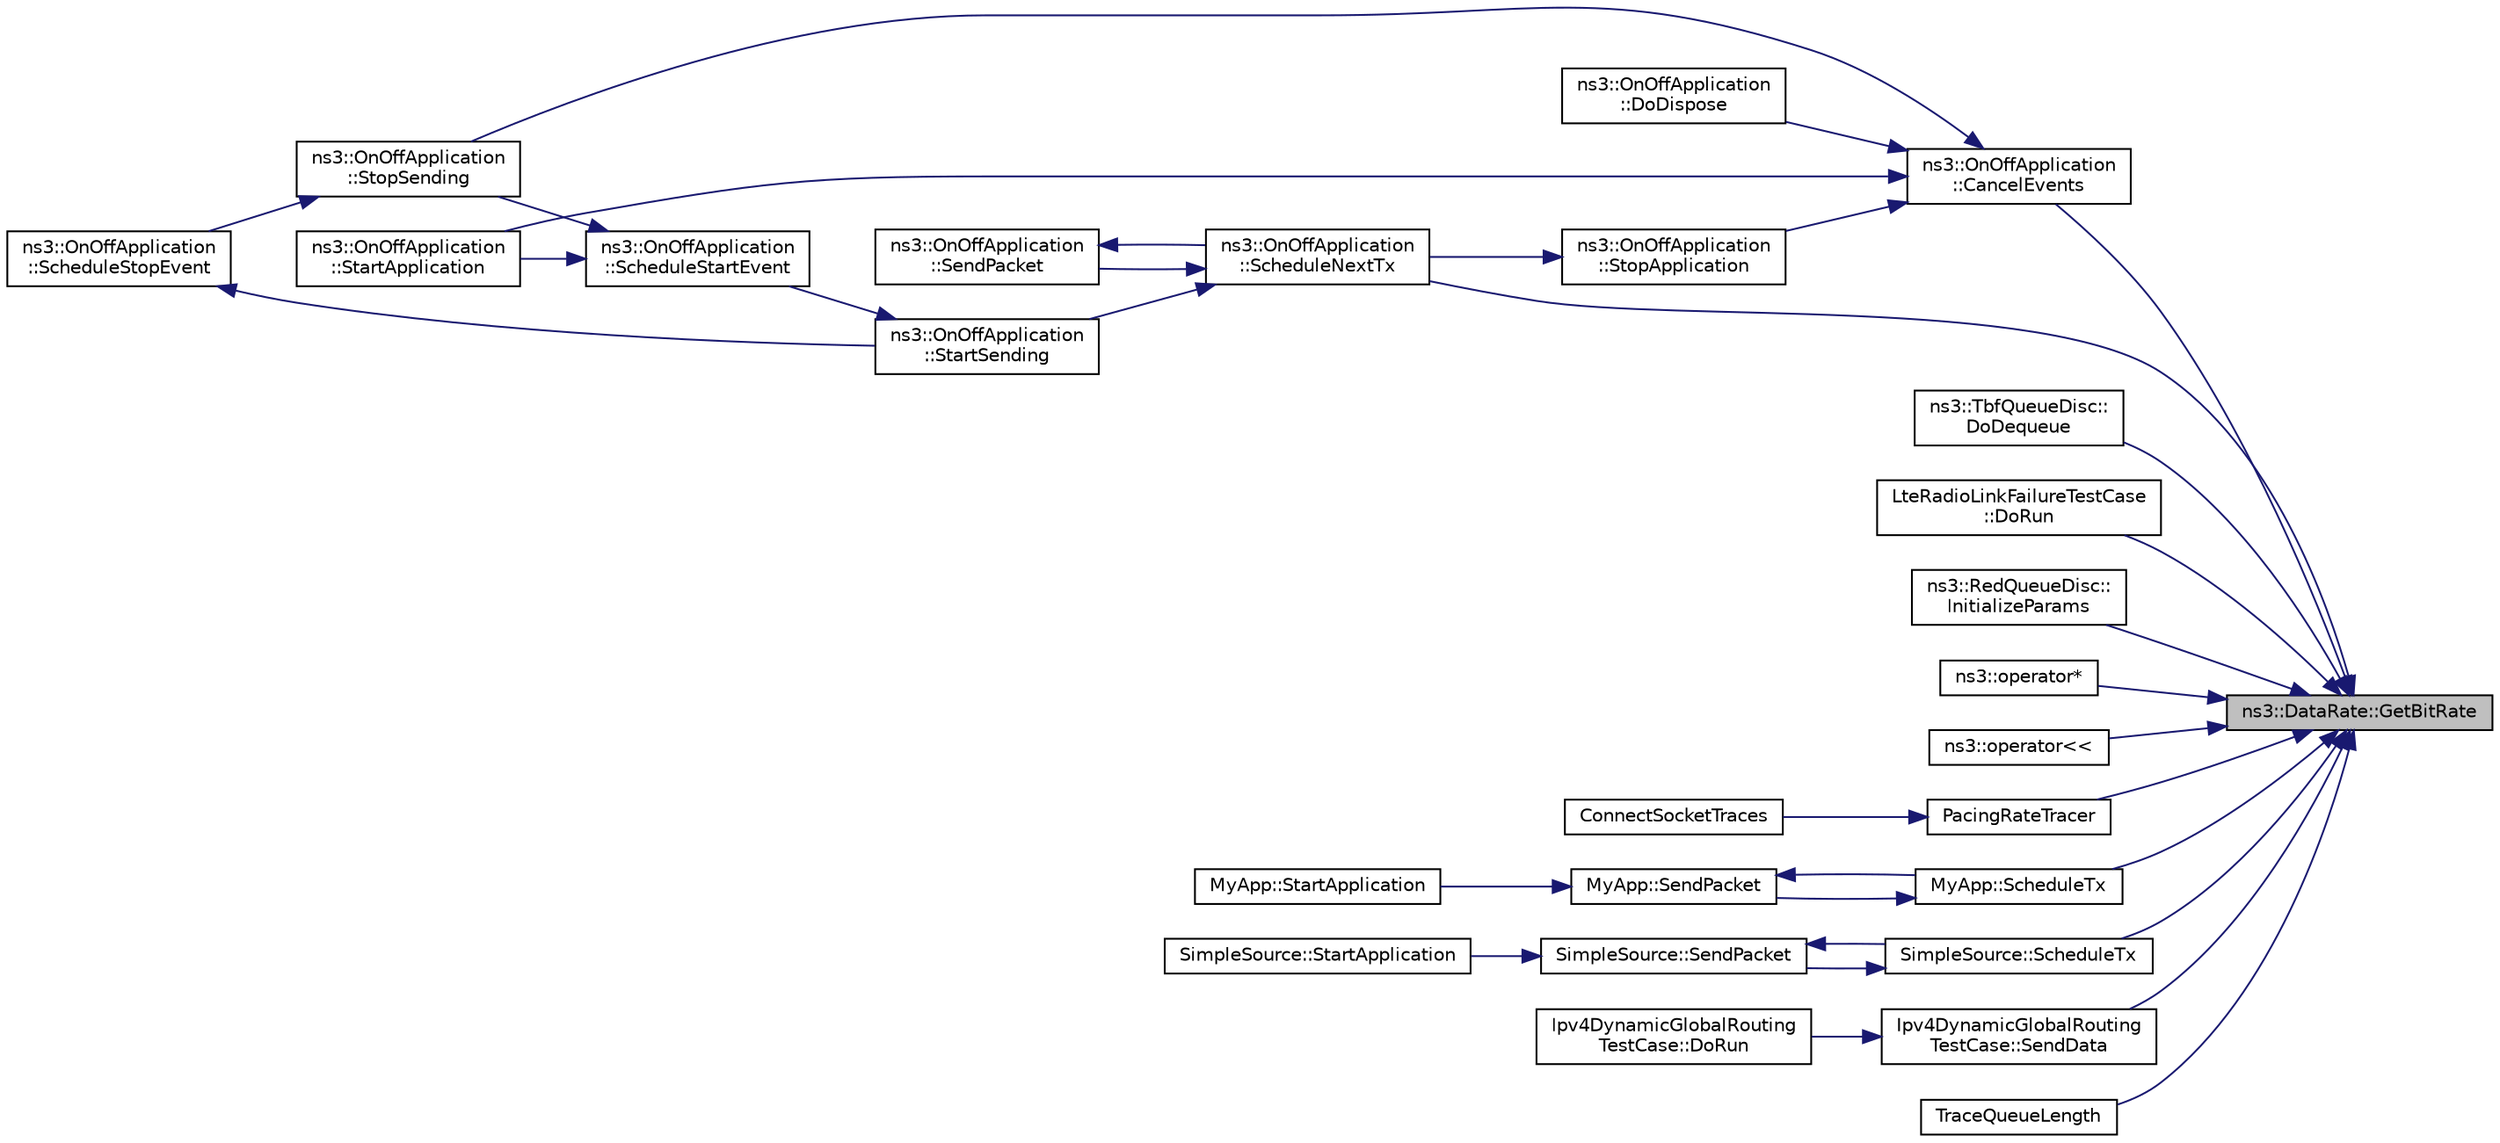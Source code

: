 digraph "ns3::DataRate::GetBitRate"
{
 // LATEX_PDF_SIZE
  edge [fontname="Helvetica",fontsize="10",labelfontname="Helvetica",labelfontsize="10"];
  node [fontname="Helvetica",fontsize="10",shape=record];
  rankdir="RL";
  Node1 [label="ns3::DataRate::GetBitRate",height=0.2,width=0.4,color="black", fillcolor="grey75", style="filled", fontcolor="black",tooltip="Get the underlying bitrate."];
  Node1 -> Node2 [dir="back",color="midnightblue",fontsize="10",style="solid",fontname="Helvetica"];
  Node2 [label="ns3::OnOffApplication\l::CancelEvents",height=0.2,width=0.4,color="black", fillcolor="white", style="filled",URL="$classns3_1_1_on_off_application.html#afb253c6f54b73e7ca4599ad5541bce5c",tooltip="Cancel all pending events."];
  Node2 -> Node3 [dir="back",color="midnightblue",fontsize="10",style="solid",fontname="Helvetica"];
  Node3 [label="ns3::OnOffApplication\l::DoDispose",height=0.2,width=0.4,color="black", fillcolor="white", style="filled",URL="$classns3_1_1_on_off_application.html#a2f40033ee778880bc21fd73339f38147",tooltip="Destructor implementation."];
  Node2 -> Node4 [dir="back",color="midnightblue",fontsize="10",style="solid",fontname="Helvetica"];
  Node4 [label="ns3::OnOffApplication\l::StartApplication",height=0.2,width=0.4,color="black", fillcolor="white", style="filled",URL="$classns3_1_1_on_off_application.html#a0d9d5f0f60ec877c788c5c0e55c9587b",tooltip="Application specific startup code."];
  Node2 -> Node5 [dir="back",color="midnightblue",fontsize="10",style="solid",fontname="Helvetica"];
  Node5 [label="ns3::OnOffApplication\l::StopApplication",height=0.2,width=0.4,color="black", fillcolor="white", style="filled",URL="$classns3_1_1_on_off_application.html#a944980f8e00a8dcfb14fd4d915396ef7",tooltip="Application specific shutdown code."];
  Node5 -> Node6 [dir="back",color="midnightblue",fontsize="10",style="solid",fontname="Helvetica"];
  Node6 [label="ns3::OnOffApplication\l::ScheduleNextTx",height=0.2,width=0.4,color="black", fillcolor="white", style="filled",URL="$classns3_1_1_on_off_application.html#a654fc8acee0ccc66f1c736a06c5e149d",tooltip="Schedule the next packet transmission."];
  Node6 -> Node7 [dir="back",color="midnightblue",fontsize="10",style="solid",fontname="Helvetica"];
  Node7 [label="ns3::OnOffApplication\l::SendPacket",height=0.2,width=0.4,color="black", fillcolor="white", style="filled",URL="$classns3_1_1_on_off_application.html#afe6fb4d4e772370c797b722dbe6f7e3f",tooltip="Send a packet."];
  Node7 -> Node6 [dir="back",color="midnightblue",fontsize="10",style="solid",fontname="Helvetica"];
  Node6 -> Node8 [dir="back",color="midnightblue",fontsize="10",style="solid",fontname="Helvetica"];
  Node8 [label="ns3::OnOffApplication\l::StartSending",height=0.2,width=0.4,color="black", fillcolor="white", style="filled",URL="$classns3_1_1_on_off_application.html#ac3d42b6fa582b938e0197c1b8c015583",tooltip="Start an On period."];
  Node8 -> Node9 [dir="back",color="midnightblue",fontsize="10",style="solid",fontname="Helvetica"];
  Node9 [label="ns3::OnOffApplication\l::ScheduleStartEvent",height=0.2,width=0.4,color="black", fillcolor="white", style="filled",URL="$classns3_1_1_on_off_application.html#a20124d7b90ced13c6b92388b6ab0d8f9",tooltip="Schedule the next On period start."];
  Node9 -> Node4 [dir="back",color="midnightblue",fontsize="10",style="solid",fontname="Helvetica"];
  Node9 -> Node10 [dir="back",color="midnightblue",fontsize="10",style="solid",fontname="Helvetica"];
  Node10 [label="ns3::OnOffApplication\l::StopSending",height=0.2,width=0.4,color="black", fillcolor="white", style="filled",URL="$classns3_1_1_on_off_application.html#ab84ce405602879567f051a16ff8518a8",tooltip="Start an Off period."];
  Node10 -> Node11 [dir="back",color="midnightblue",fontsize="10",style="solid",fontname="Helvetica"];
  Node11 [label="ns3::OnOffApplication\l::ScheduleStopEvent",height=0.2,width=0.4,color="black", fillcolor="white", style="filled",URL="$classns3_1_1_on_off_application.html#a77a666c5f73ec9a94fb06ca47c5b6dde",tooltip="Schedule the next Off period start."];
  Node11 -> Node8 [dir="back",color="midnightblue",fontsize="10",style="solid",fontname="Helvetica"];
  Node2 -> Node10 [dir="back",color="midnightblue",fontsize="10",style="solid",fontname="Helvetica"];
  Node1 -> Node12 [dir="back",color="midnightblue",fontsize="10",style="solid",fontname="Helvetica"];
  Node12 [label="ns3::TbfQueueDisc::\lDoDequeue",height=0.2,width=0.4,color="black", fillcolor="white", style="filled",URL="$classns3_1_1_tbf_queue_disc.html#adbd2533e54dd52ba3c4f064be5e0b87e",tooltip="This function actually extracts a packet from the queue disc."];
  Node1 -> Node13 [dir="back",color="midnightblue",fontsize="10",style="solid",fontname="Helvetica"];
  Node13 [label="LteRadioLinkFailureTestCase\l::DoRun",height=0.2,width=0.4,color="black", fillcolor="white", style="filled",URL="$class_lte_radio_link_failure_test_case.html#ae7e2b1f96fbb5c77477c9b5b5905f347",tooltip="Setup the simulation according to the configuration set by the class constructor, run it,..."];
  Node1 -> Node14 [dir="back",color="midnightblue",fontsize="10",style="solid",fontname="Helvetica"];
  Node14 [label="ns3::RedQueueDisc::\lInitializeParams",height=0.2,width=0.4,color="black", fillcolor="white", style="filled",URL="$classns3_1_1_red_queue_disc.html#adac83b0cbf66f22a6176304b3907995e",tooltip="Initialize the queue parameters."];
  Node1 -> Node15 [dir="back",color="midnightblue",fontsize="10",style="solid",fontname="Helvetica"];
  Node15 [label="ns3::operator*",height=0.2,width=0.4,color="black", fillcolor="white", style="filled",URL="$namespacens3.html#a04d08a98ce4211ac9cf750b882126661",tooltip="Multiply datarate by a time value."];
  Node1 -> Node16 [dir="back",color="midnightblue",fontsize="10",style="solid",fontname="Helvetica"];
  Node16 [label="ns3::operator\<\<",height=0.2,width=0.4,color="black", fillcolor="white", style="filled",URL="$namespacens3.html#a75cc796d7ece809ccee8456ff1efeb14",tooltip="Stream insertion operator."];
  Node1 -> Node17 [dir="back",color="midnightblue",fontsize="10",style="solid",fontname="Helvetica"];
  Node17 [label="PacingRateTracer",height=0.2,width=0.4,color="black", fillcolor="white", style="filled",URL="$tcp-pacing_8cc.html#af063ec7360850dbddd61ebeb1750e67c",tooltip=" "];
  Node17 -> Node18 [dir="back",color="midnightblue",fontsize="10",style="solid",fontname="Helvetica"];
  Node18 [label="ConnectSocketTraces",height=0.2,width=0.4,color="black", fillcolor="white", style="filled",URL="$tcp-pacing_8cc.html#a8560bde63cb6e277e8b7f4d4197e073c",tooltip=" "];
  Node1 -> Node6 [dir="back",color="midnightblue",fontsize="10",style="solid",fontname="Helvetica"];
  Node1 -> Node19 [dir="back",color="midnightblue",fontsize="10",style="solid",fontname="Helvetica"];
  Node19 [label="MyApp::ScheduleTx",height=0.2,width=0.4,color="black", fillcolor="white", style="filled",URL="$class_my_app.html#a58aa062a269ba2e29250db014d369a18",tooltip=" "];
  Node19 -> Node20 [dir="back",color="midnightblue",fontsize="10",style="solid",fontname="Helvetica"];
  Node20 [label="MyApp::SendPacket",height=0.2,width=0.4,color="black", fillcolor="white", style="filled",URL="$class_my_app.html#aec30dc53058a6239182294be2b60734e",tooltip=" "];
  Node20 -> Node19 [dir="back",color="midnightblue",fontsize="10",style="solid",fontname="Helvetica"];
  Node20 -> Node21 [dir="back",color="midnightblue",fontsize="10",style="solid",fontname="Helvetica"];
  Node21 [label="MyApp::StartApplication",height=0.2,width=0.4,color="black", fillcolor="white", style="filled",URL="$class_my_app.html#a716120e3449296007a1b493db4a16560",tooltip="Application specific startup code."];
  Node1 -> Node22 [dir="back",color="midnightblue",fontsize="10",style="solid",fontname="Helvetica"];
  Node22 [label="SimpleSource::ScheduleTx",height=0.2,width=0.4,color="black", fillcolor="white", style="filled",URL="$class_simple_source.html#ae3e167b005ac1ba95c7c5e6f4fc5ff99",tooltip=" "];
  Node22 -> Node23 [dir="back",color="midnightblue",fontsize="10",style="solid",fontname="Helvetica"];
  Node23 [label="SimpleSource::SendPacket",height=0.2,width=0.4,color="black", fillcolor="white", style="filled",URL="$class_simple_source.html#ae1b5c282b00b2e06301c5b8659082cd1",tooltip=" "];
  Node23 -> Node22 [dir="back",color="midnightblue",fontsize="10",style="solid",fontname="Helvetica"];
  Node23 -> Node24 [dir="back",color="midnightblue",fontsize="10",style="solid",fontname="Helvetica"];
  Node24 [label="SimpleSource::StartApplication",height=0.2,width=0.4,color="black", fillcolor="white", style="filled",URL="$class_simple_source.html#a081ae355f30d29afa055f20a1c7c9896",tooltip="Application specific startup code."];
  Node1 -> Node25 [dir="back",color="midnightblue",fontsize="10",style="solid",fontname="Helvetica"];
  Node25 [label="Ipv4DynamicGlobalRouting\lTestCase::SendData",height=0.2,width=0.4,color="black", fillcolor="white", style="filled",URL="$class_ipv4_dynamic_global_routing_test_case.html#ae9f0be02edbbc7b33856d1b89b1881e2",tooltip="Send some data."];
  Node25 -> Node26 [dir="back",color="midnightblue",fontsize="10",style="solid",fontname="Helvetica"];
  Node26 [label="Ipv4DynamicGlobalRouting\lTestCase::DoRun",height=0.2,width=0.4,color="black", fillcolor="white", style="filled",URL="$class_ipv4_dynamic_global_routing_test_case.html#a376bd2f408504237fdfac663598fb6c6",tooltip="Implementation to actually run this TestCase."];
  Node1 -> Node27 [dir="back",color="midnightblue",fontsize="10",style="solid",fontname="Helvetica"];
  Node27 [label="TraceQueueLength",height=0.2,width=0.4,color="black", fillcolor="white", style="filled",URL="$tcp-validation_8cc.html#a597311dca4a551ae52848a954449faf0",tooltip=" "];
}
